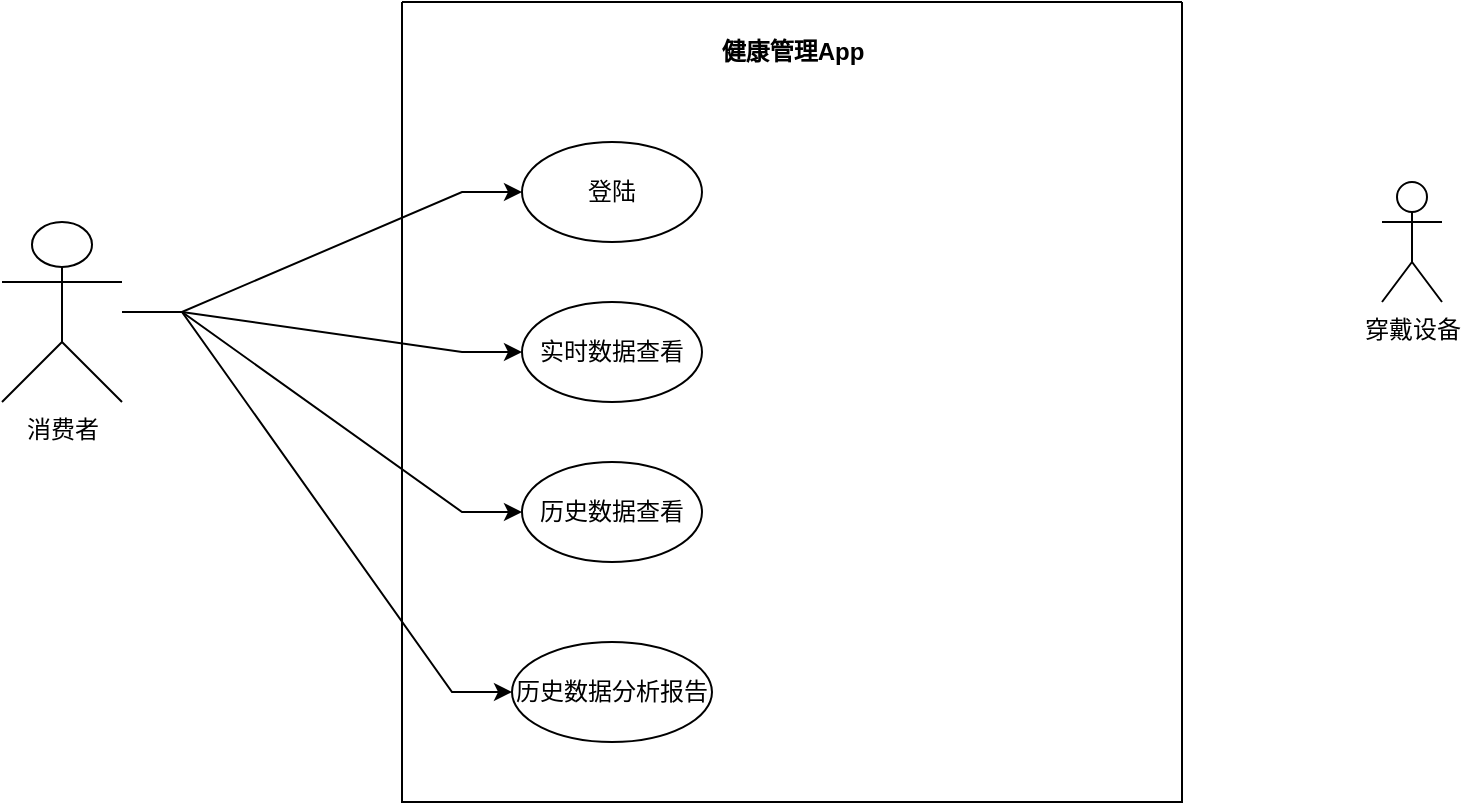 <mxfile version="21.7.1" type="github">
  <diagram name="第 1 页" id="4sWMDAJXvvsexHeZOBYL">
    <mxGraphModel dx="1816" dy="517" grid="1" gridSize="10" guides="1" tooltips="1" connect="1" arrows="1" fold="1" page="1" pageScale="1" pageWidth="827" pageHeight="1169" math="0" shadow="0">
      <root>
        <mxCell id="0" />
        <mxCell id="1" parent="0" />
        <mxCell id="pbTTSZvQgbymL4f0ZY5r-1" value="" style="swimlane;startSize=0;" vertex="1" parent="1">
          <mxGeometry x="90" y="70" width="390" height="400" as="geometry">
            <mxRectangle x="270" y="80" width="50" height="40" as="alternateBounds" />
          </mxGeometry>
        </mxCell>
        <mxCell id="pbTTSZvQgbymL4f0ZY5r-5" value="&lt;b&gt;健康管理App&lt;/b&gt;" style="text;html=1;align=center;verticalAlign=middle;resizable=0;points=[];autosize=1;strokeColor=none;fillColor=none;" vertex="1" parent="pbTTSZvQgbymL4f0ZY5r-1">
          <mxGeometry x="150" y="10" width="90" height="30" as="geometry" />
        </mxCell>
        <mxCell id="pbTTSZvQgbymL4f0ZY5r-4" value="登陆" style="ellipse;whiteSpace=wrap;html=1;" vertex="1" parent="pbTTSZvQgbymL4f0ZY5r-1">
          <mxGeometry x="60" y="70" width="90" height="50" as="geometry" />
        </mxCell>
        <mxCell id="pbTTSZvQgbymL4f0ZY5r-17" value="实时数据查看" style="ellipse;whiteSpace=wrap;html=1;" vertex="1" parent="pbTTSZvQgbymL4f0ZY5r-1">
          <mxGeometry x="60" y="150" width="90" height="50" as="geometry" />
        </mxCell>
        <mxCell id="pbTTSZvQgbymL4f0ZY5r-18" value="历史数据查看" style="ellipse;whiteSpace=wrap;html=1;" vertex="1" parent="pbTTSZvQgbymL4f0ZY5r-1">
          <mxGeometry x="60" y="230" width="90" height="50" as="geometry" />
        </mxCell>
        <mxCell id="pbTTSZvQgbymL4f0ZY5r-19" value="历史数据分析报告" style="ellipse;whiteSpace=wrap;html=1;" vertex="1" parent="pbTTSZvQgbymL4f0ZY5r-1">
          <mxGeometry x="55" y="320" width="100" height="50" as="geometry" />
        </mxCell>
        <mxCell id="pbTTSZvQgbymL4f0ZY5r-21" style="edgeStyle=entityRelationEdgeStyle;rounded=0;orthogonalLoop=1;jettySize=auto;html=1;" edge="1" parent="1" source="pbTTSZvQgbymL4f0ZY5r-2" target="pbTTSZvQgbymL4f0ZY5r-17">
          <mxGeometry relative="1" as="geometry" />
        </mxCell>
        <mxCell id="pbTTSZvQgbymL4f0ZY5r-22" style="edgeStyle=entityRelationEdgeStyle;rounded=0;orthogonalLoop=1;jettySize=auto;html=1;entryX=0;entryY=0.5;entryDx=0;entryDy=0;" edge="1" parent="1" source="pbTTSZvQgbymL4f0ZY5r-2" target="pbTTSZvQgbymL4f0ZY5r-4">
          <mxGeometry relative="1" as="geometry" />
        </mxCell>
        <mxCell id="pbTTSZvQgbymL4f0ZY5r-23" style="edgeStyle=entityRelationEdgeStyle;rounded=0;orthogonalLoop=1;jettySize=auto;html=1;entryX=0;entryY=0.5;entryDx=0;entryDy=0;" edge="1" parent="1" source="pbTTSZvQgbymL4f0ZY5r-2" target="pbTTSZvQgbymL4f0ZY5r-18">
          <mxGeometry relative="1" as="geometry" />
        </mxCell>
        <mxCell id="pbTTSZvQgbymL4f0ZY5r-24" style="edgeStyle=entityRelationEdgeStyle;rounded=0;orthogonalLoop=1;jettySize=auto;html=1;entryX=0;entryY=0.5;entryDx=0;entryDy=0;" edge="1" parent="1" source="pbTTSZvQgbymL4f0ZY5r-2" target="pbTTSZvQgbymL4f0ZY5r-19">
          <mxGeometry relative="1" as="geometry" />
        </mxCell>
        <mxCell id="pbTTSZvQgbymL4f0ZY5r-2" value="消费者" style="shape=umlActor;verticalLabelPosition=bottom;verticalAlign=top;html=1;outlineConnect=0;" vertex="1" parent="1">
          <mxGeometry x="-110" y="180" width="60" height="90" as="geometry" />
        </mxCell>
        <mxCell id="pbTTSZvQgbymL4f0ZY5r-11" value="穿戴设备" style="shape=umlActor;verticalLabelPosition=bottom;verticalAlign=top;html=1;outlineConnect=0;" vertex="1" parent="1">
          <mxGeometry x="580" y="160" width="30" height="60" as="geometry" />
        </mxCell>
      </root>
    </mxGraphModel>
  </diagram>
</mxfile>

